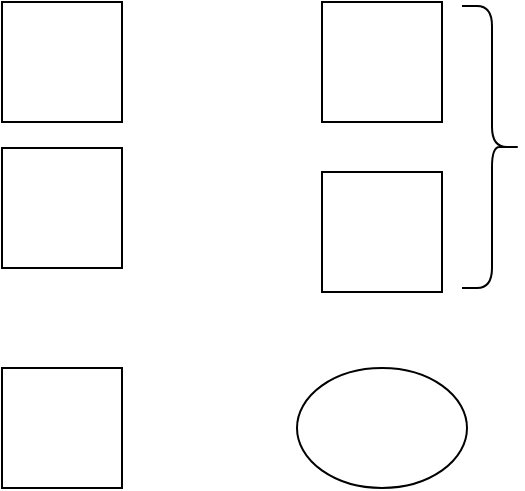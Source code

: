 <mxfile version="21.6.8" type="github">
  <diagram name="第 1 页" id="M7-LkV-x4vHUSKC98IDP">
    <mxGraphModel dx="918" dy="653" grid="1" gridSize="10" guides="1" tooltips="1" connect="1" arrows="1" fold="1" page="1" pageScale="1" pageWidth="827" pageHeight="1169" math="0" shadow="0">
      <root>
        <mxCell id="0" />
        <mxCell id="1" parent="0" />
        <mxCell id="ZmyTqe1Q2lYzHjs39MN7-1" value="" style="rounded=0;whiteSpace=wrap;html=1;" vertex="1" parent="1">
          <mxGeometry x="70" y="97" width="60" height="60" as="geometry" />
        </mxCell>
        <mxCell id="ZmyTqe1Q2lYzHjs39MN7-2" value="" style="rounded=0;whiteSpace=wrap;html=1;" vertex="1" parent="1">
          <mxGeometry x="70" y="170" width="60" height="60" as="geometry" />
        </mxCell>
        <mxCell id="ZmyTqe1Q2lYzHjs39MN7-3" value="" style="rounded=0;whiteSpace=wrap;html=1;" vertex="1" parent="1">
          <mxGeometry x="70" y="280" width="60" height="60" as="geometry" />
        </mxCell>
        <mxCell id="ZmyTqe1Q2lYzHjs39MN7-4" value="" style="rounded=0;whiteSpace=wrap;html=1;" vertex="1" parent="1">
          <mxGeometry x="230" y="97" width="60" height="60" as="geometry" />
        </mxCell>
        <mxCell id="ZmyTqe1Q2lYzHjs39MN7-7" value="" style="ellipse;whiteSpace=wrap;html=1;" vertex="1" parent="1">
          <mxGeometry x="217.5" y="280" width="85" height="60" as="geometry" />
        </mxCell>
        <mxCell id="ZmyTqe1Q2lYzHjs39MN7-8" value="" style="rounded=0;whiteSpace=wrap;html=1;" vertex="1" parent="1">
          <mxGeometry x="230" y="182" width="60" height="60" as="geometry" />
        </mxCell>
        <mxCell id="ZmyTqe1Q2lYzHjs39MN7-9" value="" style="shape=curlyBracket;whiteSpace=wrap;html=1;rounded=1;flipH=1;labelPosition=right;verticalLabelPosition=middle;align=left;verticalAlign=middle;size=0.5;" vertex="1" parent="1">
          <mxGeometry x="300" y="99" width="30" height="141" as="geometry" />
        </mxCell>
      </root>
    </mxGraphModel>
  </diagram>
</mxfile>
